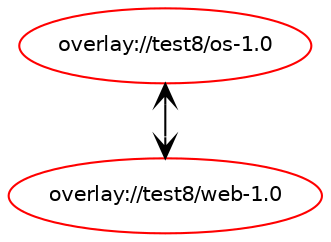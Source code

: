 digraph prolog {

newrank=true;
concentrate=true;
compound=true;
graph [rankdir=TD];#, ranksep=2.5, nodesep=0.2];
edge  [arrowhead=vee];
node  [fontname=Helvetica,fontsize=10];

"overlay://test8/os-1.0" [color=red, href="../test8/os-1.0-depend.svg"];
"overlay://test8/os-1.0" -> "overlay://test8/web-1.0"
"overlay://test8/web-1.0" [color=red, href="../test8/web-1.0-depend.svg"];
"overlay://test8/web-1.0" -> "overlay://test8/os-1.0"
}
